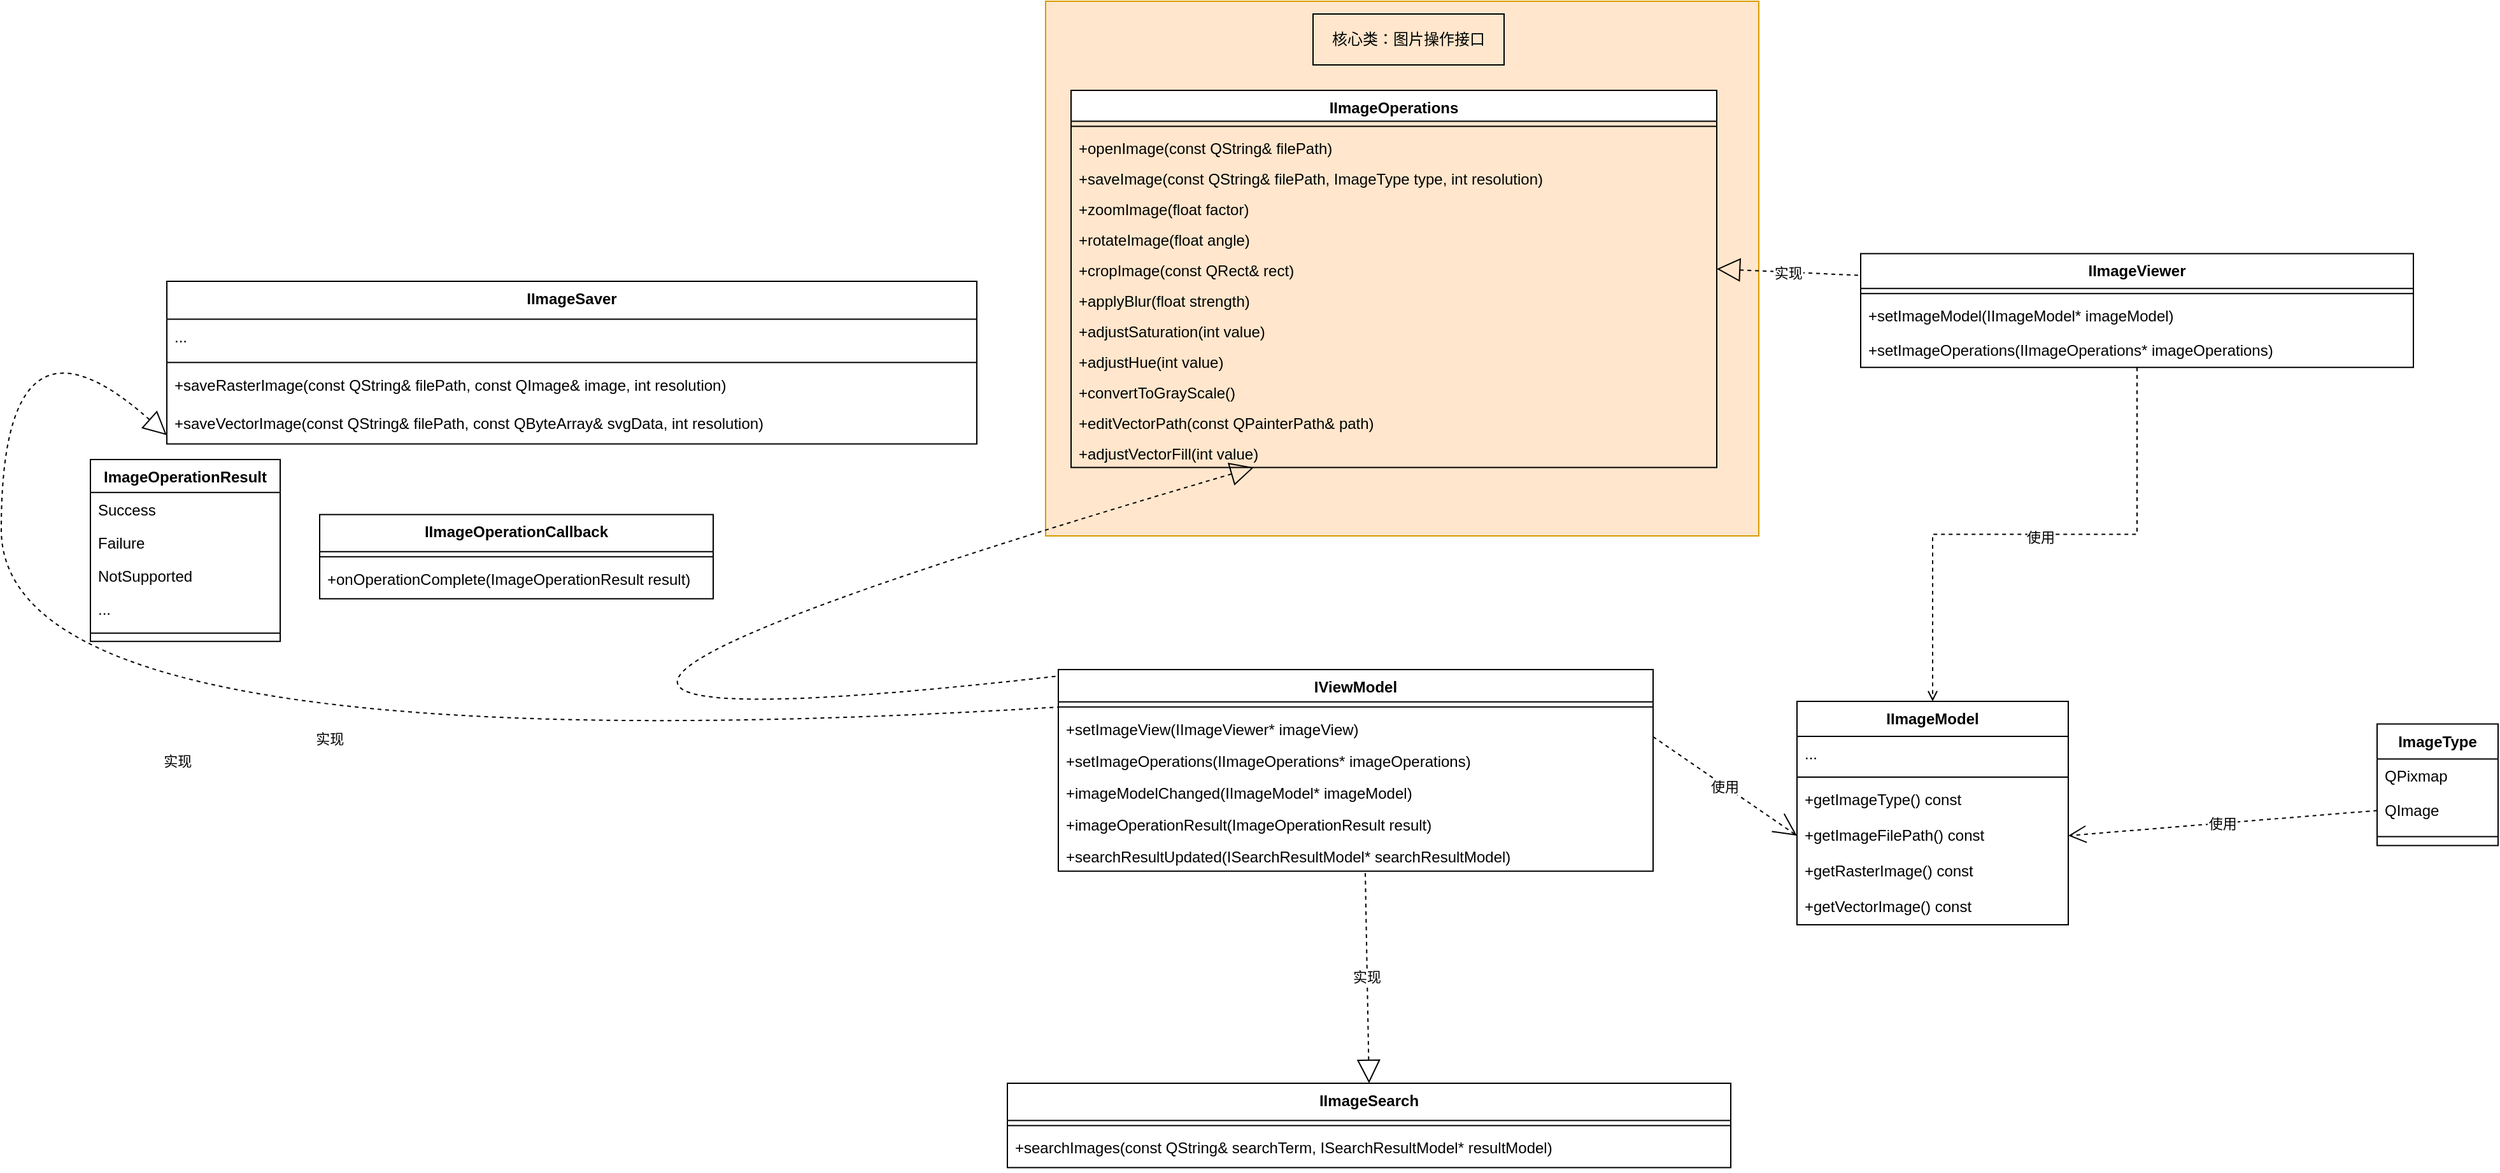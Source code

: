<mxfile version="21.6.6" type="github">
  <diagram name="第 1 页" id="8G4OzASdrZZu8vnJjRQt">
    <mxGraphModel dx="1622" dy="2068" grid="1" gridSize="10" guides="1" tooltips="1" connect="1" arrows="1" fold="1" page="1" pageScale="1" pageWidth="827" pageHeight="1169" math="0" shadow="0">
      <root>
        <mxCell id="0" />
        <mxCell id="1" parent="0" />
        <mxCell id="LYDf1Ntx3WyGje25WLFu-176" value="" style="rounded=0;whiteSpace=wrap;html=1;fillColor=#ffe6cc;strokeColor=#d79b00;" vertex="1" parent="1">
          <mxGeometry x="840" y="-20" width="560" height="420" as="geometry" />
        </mxCell>
        <mxCell id="LYDf1Ntx3WyGje25WLFu-102" value="ImageType" style="swimlane;fontStyle=1;align=center;verticalAlign=top;childLayout=stackLayout;horizontal=1;startSize=27.429;horizontalStack=0;resizeParent=1;resizeParentMax=0;resizeLast=0;collapsible=0;marginBottom=0;" vertex="1" parent="1">
          <mxGeometry x="1885.5" y="547.8" width="95" height="95.429" as="geometry" />
        </mxCell>
        <mxCell id="LYDf1Ntx3WyGje25WLFu-103" value="QPixmap" style="text;strokeColor=none;fillColor=none;align=left;verticalAlign=top;spacingLeft=4;spacingRight=4;overflow=hidden;rotatable=0;points=[[0,0.5],[1,0.5]];portConstraint=eastwest;" vertex="1" parent="LYDf1Ntx3WyGje25WLFu-102">
          <mxGeometry y="27.429" width="95" height="27" as="geometry" />
        </mxCell>
        <mxCell id="LYDf1Ntx3WyGje25WLFu-104" value="QImage" style="text;strokeColor=none;fillColor=none;align=left;verticalAlign=top;spacingLeft=4;spacingRight=4;overflow=hidden;rotatable=0;points=[[0,0.5],[1,0.5]];portConstraint=eastwest;" vertex="1" parent="LYDf1Ntx3WyGje25WLFu-102">
          <mxGeometry y="54.429" width="95" height="27" as="geometry" />
        </mxCell>
        <mxCell id="LYDf1Ntx3WyGje25WLFu-105" style="line;strokeWidth=1;fillColor=none;align=left;verticalAlign=middle;spacingTop=-1;spacingLeft=3;spacingRight=3;rotatable=0;labelPosition=right;points=[];portConstraint=eastwest;strokeColor=inherit;" vertex="1" parent="LYDf1Ntx3WyGje25WLFu-102">
          <mxGeometry y="81.429" width="95" height="14" as="geometry" />
        </mxCell>
        <mxCell id="LYDf1Ntx3WyGje25WLFu-106" value="IImageModel" style="swimlane;fontStyle=1;align=center;verticalAlign=top;childLayout=stackLayout;horizontal=1;startSize=27.5;horizontalStack=0;resizeParent=1;resizeParentMax=0;resizeLast=0;collapsible=0;marginBottom=0;" vertex="1" parent="1">
          <mxGeometry x="1430" y="530" width="213" height="175.5" as="geometry" />
        </mxCell>
        <mxCell id="LYDf1Ntx3WyGje25WLFu-107" value="..." style="text;strokeColor=none;fillColor=none;align=left;verticalAlign=top;spacingLeft=4;spacingRight=4;overflow=hidden;rotatable=0;points=[[0,0.5],[1,0.5]];portConstraint=eastwest;" vertex="1" parent="LYDf1Ntx3WyGje25WLFu-106">
          <mxGeometry y="27.5" width="213" height="28" as="geometry" />
        </mxCell>
        <mxCell id="LYDf1Ntx3WyGje25WLFu-108" style="line;strokeWidth=1;fillColor=none;align=left;verticalAlign=middle;spacingTop=-1;spacingLeft=3;spacingRight=3;rotatable=0;labelPosition=right;points=[];portConstraint=eastwest;strokeColor=inherit;" vertex="1" parent="LYDf1Ntx3WyGje25WLFu-106">
          <mxGeometry y="55.5" width="213" height="8" as="geometry" />
        </mxCell>
        <mxCell id="LYDf1Ntx3WyGje25WLFu-109" value="+getImageType() const" style="text;strokeColor=none;fillColor=none;align=left;verticalAlign=top;spacingLeft=4;spacingRight=4;overflow=hidden;rotatable=0;points=[[0,0.5],[1,0.5]];portConstraint=eastwest;" vertex="1" parent="LYDf1Ntx3WyGje25WLFu-106">
          <mxGeometry y="63.5" width="213" height="28" as="geometry" />
        </mxCell>
        <mxCell id="LYDf1Ntx3WyGje25WLFu-110" value="+getImageFilePath() const" style="text;strokeColor=none;fillColor=none;align=left;verticalAlign=top;spacingLeft=4;spacingRight=4;overflow=hidden;rotatable=0;points=[[0,0.5],[1,0.5]];portConstraint=eastwest;" vertex="1" parent="LYDf1Ntx3WyGje25WLFu-106">
          <mxGeometry y="91.5" width="213" height="28" as="geometry" />
        </mxCell>
        <mxCell id="LYDf1Ntx3WyGje25WLFu-111" value="+getRasterImage() const" style="text;strokeColor=none;fillColor=none;align=left;verticalAlign=top;spacingLeft=4;spacingRight=4;overflow=hidden;rotatable=0;points=[[0,0.5],[1,0.5]];portConstraint=eastwest;" vertex="1" parent="LYDf1Ntx3WyGje25WLFu-106">
          <mxGeometry y="119.5" width="213" height="28" as="geometry" />
        </mxCell>
        <mxCell id="LYDf1Ntx3WyGje25WLFu-112" value="+getVectorImage() const" style="text;strokeColor=none;fillColor=none;align=left;verticalAlign=top;spacingLeft=4;spacingRight=4;overflow=hidden;rotatable=0;points=[[0,0.5],[1,0.5]];portConstraint=eastwest;" vertex="1" parent="LYDf1Ntx3WyGje25WLFu-106">
          <mxGeometry y="147.5" width="213" height="28" as="geometry" />
        </mxCell>
        <mxCell id="LYDf1Ntx3WyGje25WLFu-117" value="ImageOperationResult" style="swimlane;fontStyle=1;align=center;verticalAlign=top;childLayout=stackLayout;horizontal=1;startSize=25.818;horizontalStack=0;resizeParent=1;resizeParentMax=0;resizeLast=0;collapsible=0;marginBottom=0;" vertex="1" parent="1">
          <mxGeometry x="90" y="340" width="149" height="142.818" as="geometry" />
        </mxCell>
        <mxCell id="LYDf1Ntx3WyGje25WLFu-118" value="Success" style="text;strokeColor=none;fillColor=none;align=left;verticalAlign=top;spacingLeft=4;spacingRight=4;overflow=hidden;rotatable=0;points=[[0,0.5],[1,0.5]];portConstraint=eastwest;" vertex="1" parent="LYDf1Ntx3WyGje25WLFu-117">
          <mxGeometry y="25.818" width="149" height="26" as="geometry" />
        </mxCell>
        <mxCell id="LYDf1Ntx3WyGje25WLFu-119" value="Failure" style="text;strokeColor=none;fillColor=none;align=left;verticalAlign=top;spacingLeft=4;spacingRight=4;overflow=hidden;rotatable=0;points=[[0,0.5],[1,0.5]];portConstraint=eastwest;" vertex="1" parent="LYDf1Ntx3WyGje25WLFu-117">
          <mxGeometry y="51.818" width="149" height="26" as="geometry" />
        </mxCell>
        <mxCell id="LYDf1Ntx3WyGje25WLFu-120" value="NotSupported" style="text;strokeColor=none;fillColor=none;align=left;verticalAlign=top;spacingLeft=4;spacingRight=4;overflow=hidden;rotatable=0;points=[[0,0.5],[1,0.5]];portConstraint=eastwest;" vertex="1" parent="LYDf1Ntx3WyGje25WLFu-117">
          <mxGeometry y="77.818" width="149" height="26" as="geometry" />
        </mxCell>
        <mxCell id="LYDf1Ntx3WyGje25WLFu-121" value="..." style="text;strokeColor=none;fillColor=none;align=left;verticalAlign=top;spacingLeft=4;spacingRight=4;overflow=hidden;rotatable=0;points=[[0,0.5],[1,0.5]];portConstraint=eastwest;" vertex="1" parent="LYDf1Ntx3WyGje25WLFu-117">
          <mxGeometry y="103.818" width="149" height="26" as="geometry" />
        </mxCell>
        <mxCell id="LYDf1Ntx3WyGje25WLFu-122" style="line;strokeWidth=1;fillColor=none;align=left;verticalAlign=middle;spacingTop=-1;spacingLeft=3;spacingRight=3;rotatable=0;labelPosition=right;points=[];portConstraint=eastwest;strokeColor=inherit;" vertex="1" parent="LYDf1Ntx3WyGje25WLFu-117">
          <mxGeometry y="129.818" width="149" height="13" as="geometry" />
        </mxCell>
        <mxCell id="LYDf1Ntx3WyGje25WLFu-123" value="IImageOperationCallback" style="swimlane;fontStyle=1;align=center;verticalAlign=top;childLayout=stackLayout;horizontal=1;startSize=29.2;horizontalStack=0;resizeParent=1;resizeParentMax=0;resizeLast=0;collapsible=0;marginBottom=0;" vertex="1" parent="1">
          <mxGeometry x="270" y="383.23" width="309" height="66.2" as="geometry" />
        </mxCell>
        <mxCell id="LYDf1Ntx3WyGje25WLFu-124" style="line;strokeWidth=1;fillColor=none;align=left;verticalAlign=middle;spacingTop=-1;spacingLeft=3;spacingRight=3;rotatable=0;labelPosition=right;points=[];portConstraint=eastwest;strokeColor=inherit;" vertex="1" parent="LYDf1Ntx3WyGje25WLFu-123">
          <mxGeometry y="29.2" width="309" height="8" as="geometry" />
        </mxCell>
        <mxCell id="LYDf1Ntx3WyGje25WLFu-125" value="+onOperationComplete(ImageOperationResult result)" style="text;strokeColor=none;fillColor=none;align=left;verticalAlign=top;spacingLeft=4;spacingRight=4;overflow=hidden;rotatable=0;points=[[0,0.5],[1,0.5]];portConstraint=eastwest;" vertex="1" parent="LYDf1Ntx3WyGje25WLFu-123">
          <mxGeometry y="37.2" width="309" height="29" as="geometry" />
        </mxCell>
        <mxCell id="LYDf1Ntx3WyGje25WLFu-126" value="IImageOperations" style="swimlane;fontStyle=1;align=center;verticalAlign=top;childLayout=stackLayout;horizontal=1;startSize=24.24;horizontalStack=0;resizeParent=1;resizeParentMax=0;resizeLast=0;collapsible=0;marginBottom=0;" vertex="1" parent="1">
          <mxGeometry x="860" y="50" width="507" height="296.24" as="geometry" />
        </mxCell>
        <mxCell id="LYDf1Ntx3WyGje25WLFu-127" style="line;strokeWidth=1;fillColor=none;align=left;verticalAlign=middle;spacingTop=-1;spacingLeft=3;spacingRight=3;rotatable=0;labelPosition=right;points=[];portConstraint=eastwest;strokeColor=inherit;" vertex="1" parent="LYDf1Ntx3WyGje25WLFu-126">
          <mxGeometry y="24.24" width="507" height="8" as="geometry" />
        </mxCell>
        <mxCell id="LYDf1Ntx3WyGje25WLFu-128" value="+openImage(const QString&amp; filePath)" style="text;strokeColor=none;fillColor=none;align=left;verticalAlign=top;spacingLeft=4;spacingRight=4;overflow=hidden;rotatable=0;points=[[0,0.5],[1,0.5]];portConstraint=eastwest;" vertex="1" parent="LYDf1Ntx3WyGje25WLFu-126">
          <mxGeometry y="32.24" width="507" height="24" as="geometry" />
        </mxCell>
        <mxCell id="LYDf1Ntx3WyGje25WLFu-129" value="+saveImage(const QString&amp; filePath, ImageType type, int resolution)" style="text;strokeColor=none;fillColor=none;align=left;verticalAlign=top;spacingLeft=4;spacingRight=4;overflow=hidden;rotatable=0;points=[[0,0.5],[1,0.5]];portConstraint=eastwest;" vertex="1" parent="LYDf1Ntx3WyGje25WLFu-126">
          <mxGeometry y="56.24" width="507" height="24" as="geometry" />
        </mxCell>
        <mxCell id="LYDf1Ntx3WyGje25WLFu-130" value="+zoomImage(float factor)" style="text;strokeColor=none;fillColor=none;align=left;verticalAlign=top;spacingLeft=4;spacingRight=4;overflow=hidden;rotatable=0;points=[[0,0.5],[1,0.5]];portConstraint=eastwest;" vertex="1" parent="LYDf1Ntx3WyGje25WLFu-126">
          <mxGeometry y="80.24" width="507" height="24" as="geometry" />
        </mxCell>
        <mxCell id="LYDf1Ntx3WyGje25WLFu-131" value="+rotateImage(float angle)" style="text;strokeColor=none;fillColor=none;align=left;verticalAlign=top;spacingLeft=4;spacingRight=4;overflow=hidden;rotatable=0;points=[[0,0.5],[1,0.5]];portConstraint=eastwest;" vertex="1" parent="LYDf1Ntx3WyGje25WLFu-126">
          <mxGeometry y="104.24" width="507" height="24" as="geometry" />
        </mxCell>
        <mxCell id="LYDf1Ntx3WyGje25WLFu-132" value="+cropImage(const QRect&amp; rect)" style="text;strokeColor=none;fillColor=none;align=left;verticalAlign=top;spacingLeft=4;spacingRight=4;overflow=hidden;rotatable=0;points=[[0,0.5],[1,0.5]];portConstraint=eastwest;" vertex="1" parent="LYDf1Ntx3WyGje25WLFu-126">
          <mxGeometry y="128.24" width="507" height="24" as="geometry" />
        </mxCell>
        <mxCell id="LYDf1Ntx3WyGje25WLFu-133" value="+applyBlur(float strength)" style="text;strokeColor=none;fillColor=none;align=left;verticalAlign=top;spacingLeft=4;spacingRight=4;overflow=hidden;rotatable=0;points=[[0,0.5],[1,0.5]];portConstraint=eastwest;" vertex="1" parent="LYDf1Ntx3WyGje25WLFu-126">
          <mxGeometry y="152.24" width="507" height="24" as="geometry" />
        </mxCell>
        <mxCell id="LYDf1Ntx3WyGje25WLFu-134" value="+adjustSaturation(int value)" style="text;strokeColor=none;fillColor=none;align=left;verticalAlign=top;spacingLeft=4;spacingRight=4;overflow=hidden;rotatable=0;points=[[0,0.5],[1,0.5]];portConstraint=eastwest;" vertex="1" parent="LYDf1Ntx3WyGje25WLFu-126">
          <mxGeometry y="176.24" width="507" height="24" as="geometry" />
        </mxCell>
        <mxCell id="LYDf1Ntx3WyGje25WLFu-135" value="+adjustHue(int value)" style="text;strokeColor=none;fillColor=none;align=left;verticalAlign=top;spacingLeft=4;spacingRight=4;overflow=hidden;rotatable=0;points=[[0,0.5],[1,0.5]];portConstraint=eastwest;" vertex="1" parent="LYDf1Ntx3WyGje25WLFu-126">
          <mxGeometry y="200.24" width="507" height="24" as="geometry" />
        </mxCell>
        <mxCell id="LYDf1Ntx3WyGje25WLFu-136" value="+convertToGrayScale()" style="text;strokeColor=none;fillColor=none;align=left;verticalAlign=top;spacingLeft=4;spacingRight=4;overflow=hidden;rotatable=0;points=[[0,0.5],[1,0.5]];portConstraint=eastwest;" vertex="1" parent="LYDf1Ntx3WyGje25WLFu-126">
          <mxGeometry y="224.24" width="507" height="24" as="geometry" />
        </mxCell>
        <mxCell id="LYDf1Ntx3WyGje25WLFu-137" value="+editVectorPath(const QPainterPath&amp; path)" style="text;strokeColor=none;fillColor=none;align=left;verticalAlign=top;spacingLeft=4;spacingRight=4;overflow=hidden;rotatable=0;points=[[0,0.5],[1,0.5]];portConstraint=eastwest;" vertex="1" parent="LYDf1Ntx3WyGje25WLFu-126">
          <mxGeometry y="248.24" width="507" height="24" as="geometry" />
        </mxCell>
        <mxCell id="LYDf1Ntx3WyGje25WLFu-138" value="+adjustVectorFill(int value)" style="text;strokeColor=none;fillColor=none;align=left;verticalAlign=top;spacingLeft=4;spacingRight=4;overflow=hidden;rotatable=0;points=[[0,0.5],[1,0.5]];portConstraint=eastwest;" vertex="1" parent="LYDf1Ntx3WyGje25WLFu-126">
          <mxGeometry y="272.24" width="507" height="24" as="geometry" />
        </mxCell>
        <mxCell id="LYDf1Ntx3WyGje25WLFu-139" value="IImageSearch" style="swimlane;fontStyle=1;align=center;verticalAlign=top;childLayout=stackLayout;horizontal=1;startSize=29.2;horizontalStack=0;resizeParent=1;resizeParentMax=0;resizeLast=0;collapsible=0;marginBottom=0;" vertex="1" parent="1">
          <mxGeometry x="810" y="830" width="568" height="66.2" as="geometry" />
        </mxCell>
        <mxCell id="LYDf1Ntx3WyGje25WLFu-140" style="line;strokeWidth=1;fillColor=none;align=left;verticalAlign=middle;spacingTop=-1;spacingLeft=3;spacingRight=3;rotatable=0;labelPosition=right;points=[];portConstraint=eastwest;strokeColor=inherit;" vertex="1" parent="LYDf1Ntx3WyGje25WLFu-139">
          <mxGeometry y="29.2" width="568" height="8" as="geometry" />
        </mxCell>
        <mxCell id="LYDf1Ntx3WyGje25WLFu-141" value="+searchImages(const QString&amp; searchTerm, ISearchResultModel* resultModel)" style="text;strokeColor=none;fillColor=none;align=left;verticalAlign=top;spacingLeft=4;spacingRight=4;overflow=hidden;rotatable=0;points=[[0,0.5],[1,0.5]];portConstraint=eastwest;" vertex="1" parent="LYDf1Ntx3WyGje25WLFu-139">
          <mxGeometry y="37.2" width="568" height="29" as="geometry" />
        </mxCell>
        <mxCell id="LYDf1Ntx3WyGje25WLFu-174" style="edgeStyle=orthogonalEdgeStyle;rounded=0;orthogonalLoop=1;jettySize=auto;html=1;dashed=1;endArrow=open;endFill=0;" edge="1" parent="1" source="LYDf1Ntx3WyGje25WLFu-142" target="LYDf1Ntx3WyGje25WLFu-106">
          <mxGeometry relative="1" as="geometry" />
        </mxCell>
        <mxCell id="LYDf1Ntx3WyGje25WLFu-175" value="使用" style="edgeLabel;html=1;align=center;verticalAlign=middle;resizable=0;points=[];" vertex="1" connectable="0" parent="LYDf1Ntx3WyGje25WLFu-174">
          <mxGeometry x="-0.018" y="2" relative="1" as="geometry">
            <mxPoint as="offset" />
          </mxGeometry>
        </mxCell>
        <mxCell id="LYDf1Ntx3WyGje25WLFu-142" value="IImageViewer" style="swimlane;fontStyle=1;align=center;verticalAlign=top;childLayout=stackLayout;horizontal=1;startSize=27.429;horizontalStack=0;resizeParent=1;resizeParentMax=0;resizeLast=0;collapsible=0;marginBottom=0;" vertex="1" parent="1">
          <mxGeometry x="1480" y="178.24" width="434" height="89.429" as="geometry" />
        </mxCell>
        <mxCell id="LYDf1Ntx3WyGje25WLFu-143" style="line;strokeWidth=1;fillColor=none;align=left;verticalAlign=middle;spacingTop=-1;spacingLeft=3;spacingRight=3;rotatable=0;labelPosition=right;points=[];portConstraint=eastwest;strokeColor=inherit;" vertex="1" parent="LYDf1Ntx3WyGje25WLFu-142">
          <mxGeometry y="27.429" width="434" height="8" as="geometry" />
        </mxCell>
        <mxCell id="LYDf1Ntx3WyGje25WLFu-144" value="+setImageModel(IImageModel* imageModel)" style="text;strokeColor=none;fillColor=none;align=left;verticalAlign=top;spacingLeft=4;spacingRight=4;overflow=hidden;rotatable=0;points=[[0,0.5],[1,0.5]];portConstraint=eastwest;" vertex="1" parent="LYDf1Ntx3WyGje25WLFu-142">
          <mxGeometry y="35.429" width="434" height="27" as="geometry" />
        </mxCell>
        <mxCell id="LYDf1Ntx3WyGje25WLFu-145" value="+setImageOperations(IImageOperations* imageOperations)" style="text;strokeColor=none;fillColor=none;align=left;verticalAlign=top;spacingLeft=4;spacingRight=4;overflow=hidden;rotatable=0;points=[[0,0.5],[1,0.5]];portConstraint=eastwest;" vertex="1" parent="LYDf1Ntx3WyGje25WLFu-142">
          <mxGeometry y="62.429" width="434" height="27" as="geometry" />
        </mxCell>
        <mxCell id="LYDf1Ntx3WyGje25WLFu-149" value="IImageSaver" style="swimlane;fontStyle=1;align=center;verticalAlign=top;childLayout=stackLayout;horizontal=1;startSize=29.75;horizontalStack=0;resizeParent=1;resizeParentMax=0;resizeLast=0;collapsible=0;marginBottom=0;" vertex="1" parent="1">
          <mxGeometry x="150" y="200" width="636" height="127.75" as="geometry" />
        </mxCell>
        <mxCell id="LYDf1Ntx3WyGje25WLFu-150" value="..." style="text;strokeColor=none;fillColor=none;align=left;verticalAlign=top;spacingLeft=4;spacingRight=4;overflow=hidden;rotatable=0;points=[[0,0.5],[1,0.5]];portConstraint=eastwest;" vertex="1" parent="LYDf1Ntx3WyGje25WLFu-149">
          <mxGeometry y="29.75" width="636" height="30" as="geometry" />
        </mxCell>
        <mxCell id="LYDf1Ntx3WyGje25WLFu-151" style="line;strokeWidth=1;fillColor=none;align=left;verticalAlign=middle;spacingTop=-1;spacingLeft=3;spacingRight=3;rotatable=0;labelPosition=right;points=[];portConstraint=eastwest;strokeColor=inherit;" vertex="1" parent="LYDf1Ntx3WyGje25WLFu-149">
          <mxGeometry y="59.75" width="636" height="8" as="geometry" />
        </mxCell>
        <mxCell id="LYDf1Ntx3WyGje25WLFu-152" value="+saveRasterImage(const QString&amp; filePath, const QImage&amp; image, int resolution)" style="text;strokeColor=none;fillColor=none;align=left;verticalAlign=top;spacingLeft=4;spacingRight=4;overflow=hidden;rotatable=0;points=[[0,0.5],[1,0.5]];portConstraint=eastwest;" vertex="1" parent="LYDf1Ntx3WyGje25WLFu-149">
          <mxGeometry y="67.75" width="636" height="30" as="geometry" />
        </mxCell>
        <mxCell id="LYDf1Ntx3WyGje25WLFu-153" value="+saveVectorImage(const QString&amp; filePath, const QByteArray&amp; svgData, int resolution)" style="text;strokeColor=none;fillColor=none;align=left;verticalAlign=top;spacingLeft=4;spacingRight=4;overflow=hidden;rotatable=0;points=[[0,0.5],[1,0.5]];portConstraint=eastwest;" vertex="1" parent="LYDf1Ntx3WyGje25WLFu-149">
          <mxGeometry y="97.75" width="636" height="30" as="geometry" />
        </mxCell>
        <mxCell id="LYDf1Ntx3WyGje25WLFu-154" value="IViewModel" style="swimlane;fontStyle=1;align=center;verticalAlign=top;childLayout=stackLayout;horizontal=1;startSize=25.385;horizontalStack=0;resizeParent=1;resizeParentMax=0;resizeLast=0;collapsible=0;marginBottom=0;" vertex="1" parent="1">
          <mxGeometry x="850" y="505" width="467" height="158.385" as="geometry" />
        </mxCell>
        <mxCell id="LYDf1Ntx3WyGje25WLFu-155" style="line;strokeWidth=1;fillColor=none;align=left;verticalAlign=middle;spacingTop=-1;spacingLeft=3;spacingRight=3;rotatable=0;labelPosition=right;points=[];portConstraint=eastwest;strokeColor=inherit;" vertex="1" parent="LYDf1Ntx3WyGje25WLFu-154">
          <mxGeometry y="25.385" width="467" height="8" as="geometry" />
        </mxCell>
        <mxCell id="LYDf1Ntx3WyGje25WLFu-156" value="+setImageView(IImageViewer* imageView)" style="text;strokeColor=none;fillColor=none;align=left;verticalAlign=top;spacingLeft=4;spacingRight=4;overflow=hidden;rotatable=0;points=[[0,0.5],[1,0.5]];portConstraint=eastwest;" vertex="1" parent="LYDf1Ntx3WyGje25WLFu-154">
          <mxGeometry y="33.385" width="467" height="25" as="geometry" />
        </mxCell>
        <mxCell id="LYDf1Ntx3WyGje25WLFu-157" value="+setImageOperations(IImageOperations* imageOperations)" style="text;strokeColor=none;fillColor=none;align=left;verticalAlign=top;spacingLeft=4;spacingRight=4;overflow=hidden;rotatable=0;points=[[0,0.5],[1,0.5]];portConstraint=eastwest;" vertex="1" parent="LYDf1Ntx3WyGje25WLFu-154">
          <mxGeometry y="58.385" width="467" height="25" as="geometry" />
        </mxCell>
        <mxCell id="LYDf1Ntx3WyGje25WLFu-158" value="+imageModelChanged(IImageModel* imageModel)" style="text;strokeColor=none;fillColor=none;align=left;verticalAlign=top;spacingLeft=4;spacingRight=4;overflow=hidden;rotatable=0;points=[[0,0.5],[1,0.5]];portConstraint=eastwest;" vertex="1" parent="LYDf1Ntx3WyGje25WLFu-154">
          <mxGeometry y="83.385" width="467" height="25" as="geometry" />
        </mxCell>
        <mxCell id="LYDf1Ntx3WyGje25WLFu-159" value="+imageOperationResult(ImageOperationResult result)" style="text;strokeColor=none;fillColor=none;align=left;verticalAlign=top;spacingLeft=4;spacingRight=4;overflow=hidden;rotatable=0;points=[[0,0.5],[1,0.5]];portConstraint=eastwest;" vertex="1" parent="LYDf1Ntx3WyGje25WLFu-154">
          <mxGeometry y="108.385" width="467" height="25" as="geometry" />
        </mxCell>
        <mxCell id="LYDf1Ntx3WyGje25WLFu-160" value="+searchResultUpdated(ISearchResultModel* searchResultModel)" style="text;strokeColor=none;fillColor=none;align=left;verticalAlign=top;spacingLeft=4;spacingRight=4;overflow=hidden;rotatable=0;points=[[0,0.5],[1,0.5]];portConstraint=eastwest;" vertex="1" parent="LYDf1Ntx3WyGje25WLFu-154">
          <mxGeometry y="133.385" width="467" height="25" as="geometry" />
        </mxCell>
        <mxCell id="LYDf1Ntx3WyGje25WLFu-161" value="使用" style="curved=1;dashed=1;startArrow=none;endArrow=open;endSize=12;entryX=1;entryY=0.5;rounded=0;entryDx=0;entryDy=0;exitX=0;exitY=0.5;exitDx=0;exitDy=0;" edge="1" parent="1" source="LYDf1Ntx3WyGje25WLFu-104" target="LYDf1Ntx3WyGje25WLFu-110">
          <mxGeometry relative="1" as="geometry">
            <Array as="points" />
            <mxPoint x="2426" y="457.8" as="sourcePoint" />
          </mxGeometry>
        </mxCell>
        <mxCell id="LYDf1Ntx3WyGje25WLFu-164" value="使用" style="dashed=1;startArrow=open;startSize=16;startFill=0;endArrow=none;entryX=1.001;entryY=0.333;rounded=0;exitX=0;exitY=0.5;exitDx=0;exitDy=0;" edge="1" parent="1" source="LYDf1Ntx3WyGje25WLFu-110" target="LYDf1Ntx3WyGje25WLFu-154">
          <mxGeometry relative="1" as="geometry">
            <mxPoint x="1697" y="719" as="sourcePoint" />
          </mxGeometry>
        </mxCell>
        <mxCell id="LYDf1Ntx3WyGje25WLFu-165" value="实现" style="dashed=1;startArrow=block;startSize=16;startFill=0;endArrow=none;exitX=1;exitY=0.5;entryX=-0.001;entryY=0.191;rounded=0;exitDx=0;exitDy=0;" edge="1" parent="1" source="LYDf1Ntx3WyGje25WLFu-132" target="LYDf1Ntx3WyGje25WLFu-142">
          <mxGeometry relative="1" as="geometry" />
        </mxCell>
        <mxCell id="LYDf1Ntx3WyGje25WLFu-166" value="实现" style="curved=1;dashed=1;startArrow=block;startSize=16;startFill=0;endArrow=none;exitX=0.283;exitY=1;entryX=0.0;entryY=0.032;rounded=0;" edge="1" parent="1" source="LYDf1Ntx3WyGje25WLFu-126" target="LYDf1Ntx3WyGje25WLFu-154">
          <mxGeometry relative="1" as="geometry">
            <Array as="points">
              <mxPoint x="190" y="585" />
            </Array>
          </mxGeometry>
        </mxCell>
        <mxCell id="LYDf1Ntx3WyGje25WLFu-167" value="实现" style="dashed=1;startArrow=block;startSize=16;startFill=0;endArrow=none;exitX=0.5;exitY=0;entryX=0.516;entryY=0.961;rounded=0;entryDx=0;entryDy=0;entryPerimeter=0;exitDx=0;exitDy=0;" edge="1" parent="1" source="LYDf1Ntx3WyGje25WLFu-139" target="LYDf1Ntx3WyGje25WLFu-160">
          <mxGeometry relative="1" as="geometry" />
        </mxCell>
        <mxCell id="LYDf1Ntx3WyGje25WLFu-171" value="实现" style="curved=1;dashed=1;startArrow=block;startSize=16;startFill=0;endArrow=none;exitX=0.0;exitY=0.946;entryX=0.0;entryY=0.186;rounded=0;" edge="1" parent="1" source="LYDf1Ntx3WyGje25WLFu-149" target="LYDf1Ntx3WyGje25WLFu-154">
          <mxGeometry relative="1" as="geometry">
            <Array as="points">
              <mxPoint x="20" y="205" />
              <mxPoint x="20" y="585" />
            </Array>
          </mxGeometry>
        </mxCell>
        <mxCell id="LYDf1Ntx3WyGje25WLFu-177" value="核心类：图片操作接口" style="text;strokeColor=default;align=center;fillColor=none;html=1;verticalAlign=middle;whiteSpace=wrap;rounded=0;fontFamily=宋体;" vertex="1" parent="1">
          <mxGeometry x="1050" y="-10" width="150" height="40" as="geometry" />
        </mxCell>
      </root>
    </mxGraphModel>
  </diagram>
</mxfile>
